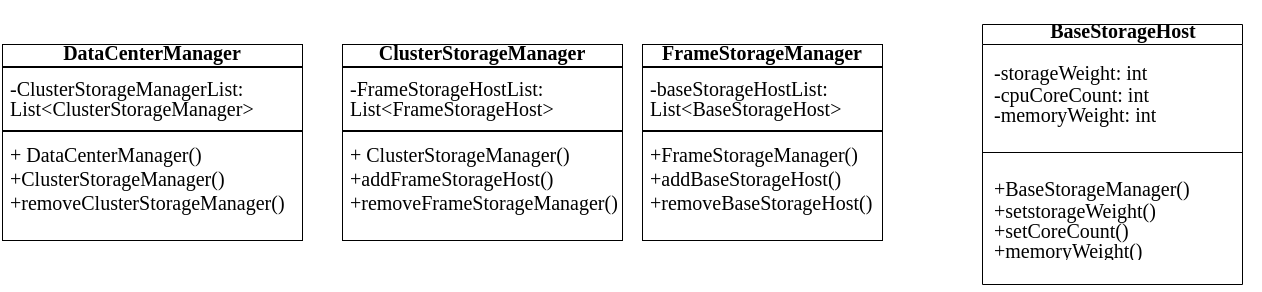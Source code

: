 <mxfile version="24.0.8" type="github">
  <diagram name="第 1 页" id="nQ7ygSFxKSvtULuJC0PI">
    <mxGraphModel dx="771" dy="494" grid="1" gridSize="10" guides="1" tooltips="1" connect="1" arrows="1" fold="1" page="1" pageScale="1" pageWidth="827" pageHeight="1169" math="0" shadow="0">
      <root>
        <mxCell id="0" />
        <mxCell id="1" parent="0" />
        <mxCell id="e91pbkMCY1nBFIZttT2K-29" value="&lt;p style=&quot;margin: 4px 0px 0px; text-align: center; line-height: 10%;&quot;&gt;&lt;b style=&quot;font-family: &amp;quot;Times New Roman&amp;quot;; font-size: 10px; text-wrap: nowrap;&quot;&gt;FrameStorageManager&lt;/b&gt;&lt;br&gt;&lt;/p&gt;&lt;hr size=&quot;1&quot; style=&quot;border-style:solid;&quot;&gt;&lt;p style=&quot;margin: 0px 0px 0px 4px; line-height: 80%;&quot;&gt;&lt;font style=&quot;font-size: 10px;&quot; face=&quot;Times New Roman&quot;&gt;-baseStorageHostList:&lt;br&gt;&lt;/font&gt;&lt;/p&gt;&lt;p style=&quot;margin: 0px 0px 0px 4px; line-height: 80%;&quot;&gt;&lt;font style=&quot;font-size: 10px;&quot; face=&quot;Times New Roman&quot;&gt;List&amp;lt;&lt;/font&gt;&lt;span style=&quot;background-color: initial; text-wrap: nowrap; font-family: &amp;quot;Times New Roman&amp;quot;; font-size: 10px; text-align: center;&quot;&gt;BaseStorageHost&lt;/span&gt;&lt;span style=&quot;font-size: 10px; font-family: &amp;quot;Times New Roman&amp;quot;; background-color: initial;&quot;&gt;&amp;gt;&lt;/span&gt;&lt;/p&gt;&lt;hr size=&quot;1&quot; style=&quot;border-style:solid;&quot;&gt;&lt;p style=&quot;margin: 0px 0px 0px 4px; line-height: 90%;&quot;&gt;&lt;font style=&quot;font-size: 10px;&quot; face=&quot;Times New Roman&quot;&gt;+FrameStorageManager()&lt;br&gt;+add&lt;/font&gt;&lt;span style=&quot;background-color: initial; text-wrap: nowrap; font-family: &amp;quot;Times New Roman&amp;quot;; font-size: 10px; text-align: center;&quot;&gt;BaseStorageHost()&lt;/span&gt;&lt;/p&gt;&lt;p style=&quot;margin: 0px 0px 0px 4px; line-height: 90%;&quot;&gt;&lt;span style=&quot;background-color: initial; text-wrap: nowrap; font-family: &amp;quot;Times New Roman&amp;quot;; font-size: 10px; text-align: center;&quot;&gt;+removeBase&lt;/span&gt;&lt;span style=&quot;font-family: &amp;quot;Times New Roman&amp;quot;; font-size: 10px; text-align: center; text-wrap: nowrap; background-color: initial;&quot;&gt;StorageHost()&lt;/span&gt;&lt;/p&gt;&lt;p style=&quot;margin:0px;margin-left:4px;&quot;&gt;&lt;span style=&quot;background-color: initial; text-wrap: nowrap; font-family: &amp;quot;Times New Roman&amp;quot;; font-size: 10px; text-align: center;&quot;&gt;&lt;br&gt;&lt;/span&gt;&lt;/p&gt;&lt;p style=&quot;margin:0px;margin-left:4px;&quot;&gt;&lt;font style=&quot;font-size: 10px;&quot; face=&quot;Times New Roman&quot;&gt;&lt;br&gt;&lt;/font&gt;&lt;/p&gt;" style="verticalAlign=top;align=left;overflow=fill;html=1;whiteSpace=wrap;strokeWidth=0.5;" vertex="1" parent="1">
          <mxGeometry x="470" y="372" width="120" height="98" as="geometry" />
        </mxCell>
        <mxCell id="e91pbkMCY1nBFIZttT2K-50" value="" style="group" vertex="1" connectable="0" parent="1">
          <mxGeometry x="640" y="350" width="130" height="142" as="geometry" />
        </mxCell>
        <mxCell id="e91pbkMCY1nBFIZttT2K-2" value="" style="swimlane;fontStyle=1;align=center;verticalAlign=top;childLayout=stackLayout;horizontal=1;startSize=10;horizontalStack=0;resizeParent=1;resizeParentMax=0;resizeLast=0;collapsible=1;marginBottom=0;whiteSpace=wrap;html=1;strokeWidth=0.5;" vertex="1" parent="e91pbkMCY1nBFIZttT2K-50">
          <mxGeometry y="12" width="130" height="130" as="geometry">
            <mxRectangle x="330" y="360" width="100" height="30" as="alternateBounds" />
          </mxGeometry>
        </mxCell>
        <mxCell id="e91pbkMCY1nBFIZttT2K-3" value="&lt;font face=&quot;Times New Roman&quot; style=&quot;font-size: 10px;&quot;&gt;-storageWeight: int&lt;/font&gt;&lt;div style=&quot;line-height: 80%;&quot;&gt;&lt;font style=&quot;font-size: 10px;&quot; face=&quot;Times New Roman&quot;&gt;-cpuCoreCount: int&lt;/font&gt;&lt;/div&gt;&lt;div style=&quot;line-height: 80%;&quot;&gt;&lt;font style=&quot;font-size: 10px;&quot; face=&quot;Times New Roman&quot;&gt;-memoryWeight: int&lt;/font&gt;&lt;/div&gt;&lt;div style=&quot;line-height: 80%;&quot;&gt;&lt;font style=&quot;font-size: 10px;&quot; face=&quot;Times New Roman&quot;&gt;&lt;br&gt;&lt;/font&gt;&lt;/div&gt;&lt;div style=&quot;line-height: 80%;&quot;&gt;&lt;font style=&quot;font-size: 10px;&quot; face=&quot;Times New Roman&quot;&gt;&lt;br&gt;&lt;/font&gt;&lt;/div&gt;&lt;div style=&quot;line-height: 80%;&quot;&gt;&lt;font style=&quot;font-size: 10px;&quot; face=&quot;Times New Roman&quot;&gt;&lt;br&gt;&lt;/font&gt;&lt;/div&gt;" style="text;strokeColor=none;fillColor=none;align=left;verticalAlign=top;spacingLeft=4;spacingRight=4;overflow=hidden;rotatable=0;points=[[0,0.5],[1,0.5]];portConstraint=eastwest;whiteSpace=wrap;html=1;strokeWidth=0.5;" vertex="1" parent="e91pbkMCY1nBFIZttT2K-2">
          <mxGeometry y="10" width="130" height="50" as="geometry" />
        </mxCell>
        <mxCell id="e91pbkMCY1nBFIZttT2K-4" value="" style="line;strokeWidth=0.5;fillColor=none;align=left;verticalAlign=middle;spacingTop=-1;spacingLeft=3;spacingRight=3;rotatable=0;labelPosition=right;points=[];portConstraint=eastwest;strokeColor=inherit;" vertex="1" parent="e91pbkMCY1nBFIZttT2K-2">
          <mxGeometry y="60" width="130" height="8" as="geometry" />
        </mxCell>
        <mxCell id="e91pbkMCY1nBFIZttT2K-5" value="&lt;font style=&quot;font-size: 10px;&quot; face=&quot;Times New Roman&quot;&gt;+BaseStorageManager()&lt;/font&gt;&lt;div style=&quot;line-height: 80%;&quot;&gt;&lt;font style=&quot;font-size: 10px;&quot; face=&quot;Times New Roman&quot;&gt;+set&lt;/font&gt;&lt;span style=&quot;font-family: &amp;quot;Times New Roman&amp;quot;; font-size: 10px; background-color: initial;&quot;&gt;storageWeight()&lt;/span&gt;&lt;/div&gt;&lt;div style=&quot;line-height: 80%;&quot;&gt;&lt;span style=&quot;font-family: &amp;quot;Times New Roman&amp;quot;; font-size: 10px; background-color: initial;&quot;&gt;+set&lt;/span&gt;&lt;span style=&quot;font-family: &amp;quot;Times New Roman&amp;quot;; font-size: 10px; background-color: initial;&quot;&gt;CoreCount()&lt;/span&gt;&lt;/div&gt;&lt;div style=&quot;line-height: 80%;&quot;&gt;&lt;span style=&quot;font-family: &amp;quot;Times New Roman&amp;quot;; font-size: 10px; background-color: initial;&quot;&gt;+&lt;/span&gt;&lt;span style=&quot;font-family: &amp;quot;Times New Roman&amp;quot;; font-size: 10px; background-color: initial;&quot;&gt;memoryWeight()&lt;/span&gt;&lt;/div&gt;" style="text;strokeColor=none;fillColor=none;align=left;verticalAlign=top;spacingLeft=4;spacingRight=4;overflow=hidden;rotatable=0;points=[[0,0.5],[1,0.5]];portConstraint=eastwest;whiteSpace=wrap;html=1;strokeWidth=0.5;" vertex="1" parent="e91pbkMCY1nBFIZttT2K-2">
          <mxGeometry y="68" width="130" height="62" as="geometry" />
        </mxCell>
        <mxCell id="e91pbkMCY1nBFIZttT2K-7" style="edgeStyle=orthogonalEdgeStyle;rounded=0;orthogonalLoop=1;jettySize=auto;html=1;exitX=1;exitY=0.5;exitDx=0;exitDy=0;" edge="1" parent="e91pbkMCY1nBFIZttT2K-2" source="e91pbkMCY1nBFIZttT2K-3" target="e91pbkMCY1nBFIZttT2K-3">
          <mxGeometry relative="1" as="geometry" />
        </mxCell>
        <mxCell id="e91pbkMCY1nBFIZttT2K-6" value="&lt;font face=&quot;Times New Roman&quot; style=&quot;font-size: 10px;&quot;&gt;&lt;b&gt;BaseStorageHost&lt;/b&gt;&lt;/font&gt;" style="text;html=1;align=center;verticalAlign=middle;resizable=0;points=[];autosize=1;strokeColor=none;fillColor=none;" vertex="1" parent="e91pbkMCY1nBFIZttT2K-50">
          <mxGeometry x="20" width="100" height="30" as="geometry" />
        </mxCell>
        <mxCell id="e91pbkMCY1nBFIZttT2K-51" value="&lt;p style=&quot;margin: 4px 0px 0px; text-align: center; line-height: 10%;&quot;&gt;&lt;b style=&quot;font-family: &amp;quot;Times New Roman&amp;quot;; font-size: 10px; text-wrap: nowrap;&quot;&gt;ClusterStorageManager&lt;/b&gt;&lt;br&gt;&lt;/p&gt;&lt;hr size=&quot;1&quot; style=&quot;border-style:solid;&quot;&gt;&lt;p style=&quot;margin: 0px 0px 0px 4px; line-height: 80%;&quot;&gt;&lt;font style=&quot;font-size: 10px;&quot; face=&quot;Times New Roman&quot;&gt;-FrameStorageHostList:&lt;br&gt;&lt;/font&gt;&lt;/p&gt;&lt;p style=&quot;margin: 0px 0px 0px 4px; line-height: 80%;&quot;&gt;&lt;font style=&quot;font-size: 10px;&quot; face=&quot;Times New Roman&quot;&gt;List&amp;lt;&lt;/font&gt;&lt;span style=&quot;font-family: &amp;quot;Times New Roman&amp;quot;; font-size: 10px;&quot;&gt;Frame&lt;/span&gt;&lt;span style=&quot;background-color: initial; text-wrap: nowrap; font-family: &amp;quot;Times New Roman&amp;quot;; font-size: 10px; text-align: center;&quot;&gt;StorageHost&lt;/span&gt;&lt;span style=&quot;font-size: 10px; font-family: &amp;quot;Times New Roman&amp;quot;; background-color: initial;&quot;&gt;&amp;gt;&lt;/span&gt;&lt;/p&gt;&lt;hr size=&quot;1&quot; style=&quot;border-style:solid;&quot;&gt;&lt;p style=&quot;margin: 0px 0px 0px 4px; line-height: 90%;&quot;&gt;&lt;font style=&quot;font-size: 10px;&quot; face=&quot;Times New Roman&quot;&gt;+&lt;/font&gt;&lt;b style=&quot;text-align: center; text-wrap: nowrap; font-family: &amp;quot;Times New Roman&amp;quot;; font-size: 10px;&quot;&gt;&amp;nbsp;&lt;/b&gt;&lt;span style=&quot;text-align: center; text-wrap: nowrap; font-family: &amp;quot;Times New Roman&amp;quot;; font-size: 10px;&quot;&gt;ClusterStorageManager&lt;/span&gt;&lt;font style=&quot;font-size: 10px;&quot; face=&quot;Times New Roman&quot;&gt;()&lt;br&gt;+addFrame&lt;/font&gt;&lt;span style=&quot;background-color: initial; text-wrap: nowrap; font-family: &amp;quot;Times New Roman&amp;quot;; font-size: 10px; text-align: center;&quot;&gt;StorageHost()&lt;/span&gt;&lt;/p&gt;&lt;p style=&quot;margin: 0px 0px 0px 4px; line-height: 90%;&quot;&gt;&lt;span style=&quot;background-color: initial; text-wrap: nowrap; font-family: &amp;quot;Times New Roman&amp;quot;; font-size: 10px; text-align: center;&quot;&gt;+remove&lt;/span&gt;&lt;span style=&quot;font-family: &amp;quot;Times New Roman&amp;quot;; font-size: 10px; background-color: initial;&quot;&gt;FrameStorageManager&lt;/span&gt;&lt;span style=&quot;background-color: initial; font-family: &amp;quot;Times New Roman&amp;quot;; font-size: 10px; text-align: center; text-wrap: nowrap;&quot;&gt;()&lt;/span&gt;&lt;/p&gt;&lt;p style=&quot;margin:0px;margin-left:4px;&quot;&gt;&lt;span style=&quot;background-color: initial; text-wrap: nowrap; font-family: &amp;quot;Times New Roman&amp;quot;; font-size: 10px; text-align: center;&quot;&gt;&lt;br&gt;&lt;/span&gt;&lt;/p&gt;&lt;p style=&quot;margin:0px;margin-left:4px;&quot;&gt;&lt;font style=&quot;font-size: 10px;&quot; face=&quot;Times New Roman&quot;&gt;&lt;br&gt;&lt;/font&gt;&lt;/p&gt;" style="verticalAlign=top;align=left;overflow=fill;html=1;whiteSpace=wrap;strokeWidth=0.5;" vertex="1" parent="1">
          <mxGeometry x="320" y="372" width="140" height="98" as="geometry" />
        </mxCell>
        <mxCell id="e91pbkMCY1nBFIZttT2K-52" value="&lt;p style=&quot;margin: 4px 0px 0px; text-align: center; line-height: 10%;&quot;&gt;&lt;b style=&quot;font-family: &amp;quot;Times New Roman&amp;quot;; font-size: 10px; text-wrap: nowrap;&quot;&gt;DataCenterManager&lt;/b&gt;&lt;br&gt;&lt;/p&gt;&lt;hr size=&quot;1&quot; style=&quot;border-style:solid;&quot;&gt;&lt;p style=&quot;margin: 0px 0px 0px 4px; line-height: 80%;&quot;&gt;&lt;font style=&quot;font-size: 10px;&quot; face=&quot;Times New Roman&quot;&gt;-&lt;/font&gt;&lt;span style=&quot;text-align: center; text-wrap: nowrap; font-family: &amp;quot;Times New Roman&amp;quot;; font-size: 10px;&quot;&gt;ClusterStorageManagerList&lt;/span&gt;&lt;font style=&quot;font-size: 10px;&quot; face=&quot;Times New Roman&quot;&gt;:&lt;br&gt;&lt;/font&gt;&lt;/p&gt;&lt;p style=&quot;margin: 0px 0px 0px 4px; line-height: 80%;&quot;&gt;&lt;font style=&quot;font-size: 10px;&quot; face=&quot;Times New Roman&quot;&gt;List&amp;lt;&lt;/font&gt;&lt;span style=&quot;font-family: &amp;quot;Times New Roman&amp;quot;; font-size: 10px; text-align: center; text-wrap: nowrap;&quot;&gt;ClusterStorageManager&lt;/span&gt;&lt;span style=&quot;font-size: 10px; font-family: &amp;quot;Times New Roman&amp;quot;; background-color: initial;&quot;&gt;&amp;gt;&lt;/span&gt;&lt;/p&gt;&lt;hr size=&quot;1&quot; style=&quot;border-style:solid;&quot;&gt;&lt;p style=&quot;margin: 0px 0px 0px 4px; line-height: 90%;&quot;&gt;&lt;font style=&quot;font-size: 10px;&quot; face=&quot;Times New Roman&quot;&gt;+&lt;/font&gt;&lt;b style=&quot;text-align: center; text-wrap: nowrap; font-family: &amp;quot;Times New Roman&amp;quot;; font-size: 10px;&quot;&gt;&amp;nbsp;&lt;/b&gt;&lt;span style=&quot;text-align: center; text-wrap: nowrap; font-family: &amp;quot;Times New Roman&amp;quot;; font-size: 10px;&quot;&gt;DataCenterManager&lt;/span&gt;&lt;font style=&quot;font-size: 10px;&quot; face=&quot;Times New Roman&quot;&gt;()&lt;br&gt;+&lt;/font&gt;&lt;span style=&quot;font-family: &amp;quot;Times New Roman&amp;quot;; font-size: 10px; text-align: center; text-wrap: nowrap;&quot;&gt;ClusterStorageManager&lt;/span&gt;&lt;span style=&quot;background-color: initial; text-wrap: nowrap; font-family: &amp;quot;Times New Roman&amp;quot;; font-size: 10px; text-align: center;&quot;&gt;()&lt;/span&gt;&lt;/p&gt;&lt;p style=&quot;margin: 0px 0px 0px 4px; line-height: 90%;&quot;&gt;&lt;span style=&quot;background-color: initial; text-wrap: nowrap; font-family: &amp;quot;Times New Roman&amp;quot;; font-size: 10px; text-align: center;&quot;&gt;+remove&lt;/span&gt;&lt;span style=&quot;font-family: &amp;quot;Times New Roman&amp;quot;; font-size: 10px; text-align: center; text-wrap: nowrap; background-color: initial;&quot;&gt;ClusterStorageManager&lt;/span&gt;&lt;span style=&quot;background-color: initial; font-family: &amp;quot;Times New Roman&amp;quot;; font-size: 10px; text-align: center; text-wrap: nowrap;&quot;&gt;()&lt;/span&gt;&lt;/p&gt;&lt;p style=&quot;margin:0px;margin-left:4px;&quot;&gt;&lt;span style=&quot;background-color: initial; text-wrap: nowrap; font-family: &amp;quot;Times New Roman&amp;quot;; font-size: 10px; text-align: center;&quot;&gt;&lt;br&gt;&lt;/span&gt;&lt;/p&gt;&lt;p style=&quot;margin:0px;margin-left:4px;&quot;&gt;&lt;font style=&quot;font-size: 10px;&quot; face=&quot;Times New Roman&quot;&gt;&lt;br&gt;&lt;/font&gt;&lt;/p&gt;" style="verticalAlign=top;align=left;overflow=fill;html=1;whiteSpace=wrap;strokeWidth=0.5;" vertex="1" parent="1">
          <mxGeometry x="150" y="372" width="150" height="98" as="geometry" />
        </mxCell>
      </root>
    </mxGraphModel>
  </diagram>
</mxfile>
